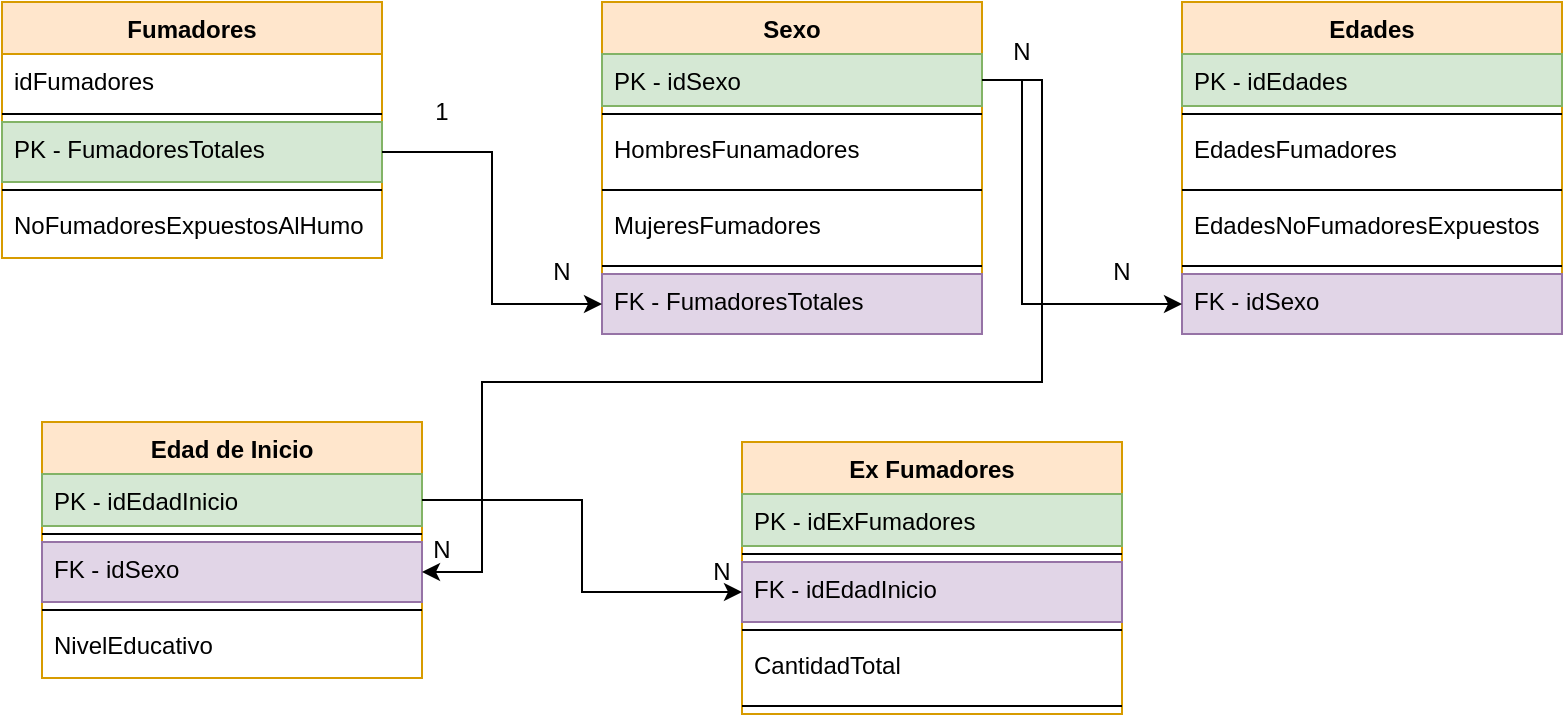 <mxfile version="20.0.1" type="device"><diagram id="Fi-5zKE2-E0vQdUb57EP" name="Page-1"><mxGraphModel dx="782" dy="436" grid="1" gridSize="10" guides="1" tooltips="1" connect="1" arrows="1" fold="1" page="1" pageScale="1" pageWidth="827" pageHeight="1169" math="0" shadow="0"><root><mxCell id="0"/><mxCell id="1" parent="0"/><mxCell id="295FskVoF8Gb4kXPXFSP-5" value="Fumadores" style="swimlane;fontStyle=1;align=center;verticalAlign=top;childLayout=stackLayout;horizontal=1;startSize=26;horizontalStack=0;resizeParent=1;resizeParentMax=0;resizeLast=0;collapsible=1;marginBottom=0;fillColor=#ffe6cc;strokeColor=#d79b00;" parent="1" vertex="1"><mxGeometry x="10" y="60" width="190" height="128" as="geometry"><mxRectangle x="10" y="60" width="100" height="26" as="alternateBounds"/></mxGeometry></mxCell><mxCell id="295FskVoF8Gb4kXPXFSP-6" value="idFumadores" style="text;align=left;verticalAlign=top;spacingLeft=4;spacingRight=4;overflow=hidden;rotatable=0;points=[[0,0.5],[1,0.5]];portConstraint=eastwest;" parent="295FskVoF8Gb4kXPXFSP-5" vertex="1"><mxGeometry y="26" width="190" height="26" as="geometry"/></mxCell><mxCell id="295FskVoF8Gb4kXPXFSP-7" value="" style="line;strokeWidth=1;fillColor=none;align=left;verticalAlign=middle;spacingTop=-1;spacingLeft=3;spacingRight=3;rotatable=0;labelPosition=right;points=[];portConstraint=eastwest;" parent="295FskVoF8Gb4kXPXFSP-5" vertex="1"><mxGeometry y="52" width="190" height="8" as="geometry"/></mxCell><mxCell id="295FskVoF8Gb4kXPXFSP-8" value="PK - FumadoresTotales" style="text;strokeColor=#82b366;fillColor=#d5e8d4;align=left;verticalAlign=top;spacingLeft=4;spacingRight=4;overflow=hidden;rotatable=0;points=[[0,0.5],[1,0.5]];portConstraint=eastwest;" parent="295FskVoF8Gb4kXPXFSP-5" vertex="1"><mxGeometry y="60" width="190" height="30" as="geometry"/></mxCell><mxCell id="295FskVoF8Gb4kXPXFSP-16" value="" style="line;strokeWidth=1;fillColor=none;align=left;verticalAlign=middle;spacingTop=-1;spacingLeft=3;spacingRight=3;rotatable=0;labelPosition=right;points=[];portConstraint=eastwest;" parent="295FskVoF8Gb4kXPXFSP-5" vertex="1"><mxGeometry y="90" width="190" height="8" as="geometry"/></mxCell><mxCell id="295FskVoF8Gb4kXPXFSP-15" value="NoFumadoresExpuestosAlHumo" style="text;strokeColor=none;fillColor=none;align=left;verticalAlign=top;spacingLeft=4;spacingRight=4;overflow=hidden;rotatable=0;points=[[0,0.5],[1,0.5]];portConstraint=eastwest;" parent="295FskVoF8Gb4kXPXFSP-5" vertex="1"><mxGeometry y="98" width="190" height="30" as="geometry"/></mxCell><mxCell id="295FskVoF8Gb4kXPXFSP-17" value="Sexo" style="swimlane;fontStyle=1;align=center;verticalAlign=top;childLayout=stackLayout;horizontal=1;startSize=26;horizontalStack=0;resizeParent=1;resizeParentMax=0;resizeLast=0;collapsible=1;marginBottom=0;fillColor=#ffe6cc;strokeColor=#d79b00;" parent="1" vertex="1"><mxGeometry x="310" y="60" width="190" height="166" as="geometry"><mxRectangle x="10" y="60" width="100" height="26" as="alternateBounds"/></mxGeometry></mxCell><mxCell id="295FskVoF8Gb4kXPXFSP-18" value="PK - idSexo" style="text;strokeColor=#82b366;fillColor=#d5e8d4;align=left;verticalAlign=top;spacingLeft=4;spacingRight=4;overflow=hidden;rotatable=0;points=[[0,0.5],[1,0.5]];portConstraint=eastwest;" parent="295FskVoF8Gb4kXPXFSP-17" vertex="1"><mxGeometry y="26" width="190" height="26" as="geometry"/></mxCell><mxCell id="295FskVoF8Gb4kXPXFSP-19" value="" style="line;strokeWidth=1;fillColor=none;align=left;verticalAlign=middle;spacingTop=-1;spacingLeft=3;spacingRight=3;rotatable=0;labelPosition=right;points=[];portConstraint=eastwest;" parent="295FskVoF8Gb4kXPXFSP-17" vertex="1"><mxGeometry y="52" width="190" height="8" as="geometry"/></mxCell><mxCell id="295FskVoF8Gb4kXPXFSP-20" value="HombresFunamadores" style="text;strokeColor=none;fillColor=none;align=left;verticalAlign=top;spacingLeft=4;spacingRight=4;overflow=hidden;rotatable=0;points=[[0,0.5],[1,0.5]];portConstraint=eastwest;" parent="295FskVoF8Gb4kXPXFSP-17" vertex="1"><mxGeometry y="60" width="190" height="30" as="geometry"/></mxCell><mxCell id="295FskVoF8Gb4kXPXFSP-21" value="" style="line;strokeWidth=1;fillColor=none;align=left;verticalAlign=middle;spacingTop=-1;spacingLeft=3;spacingRight=3;rotatable=0;labelPosition=right;points=[];portConstraint=eastwest;" parent="295FskVoF8Gb4kXPXFSP-17" vertex="1"><mxGeometry y="90" width="190" height="8" as="geometry"/></mxCell><mxCell id="295FskVoF8Gb4kXPXFSP-22" value="MujeresFumadores" style="text;strokeColor=none;fillColor=none;align=left;verticalAlign=top;spacingLeft=4;spacingRight=4;overflow=hidden;rotatable=0;points=[[0,0.5],[1,0.5]];portConstraint=eastwest;" parent="295FskVoF8Gb4kXPXFSP-17" vertex="1"><mxGeometry y="98" width="190" height="30" as="geometry"/></mxCell><mxCell id="295FskVoF8Gb4kXPXFSP-48" value="" style="line;strokeWidth=1;fillColor=none;align=left;verticalAlign=middle;spacingTop=-1;spacingLeft=3;spacingRight=3;rotatable=0;labelPosition=right;points=[];portConstraint=eastwest;" parent="295FskVoF8Gb4kXPXFSP-17" vertex="1"><mxGeometry y="128" width="190" height="8" as="geometry"/></mxCell><mxCell id="295FskVoF8Gb4kXPXFSP-47" value="FK - FumadoresTotales" style="text;strokeColor=#9673a6;fillColor=#e1d5e7;align=left;verticalAlign=top;spacingLeft=4;spacingRight=4;overflow=hidden;rotatable=0;points=[[0,0.5],[1,0.5]];portConstraint=eastwest;" parent="295FskVoF8Gb4kXPXFSP-17" vertex="1"><mxGeometry y="136" width="190" height="30" as="geometry"/></mxCell><mxCell id="295FskVoF8Gb4kXPXFSP-35" value="Edades" style="swimlane;fontStyle=1;align=center;verticalAlign=top;childLayout=stackLayout;horizontal=1;startSize=26;horizontalStack=0;resizeParent=1;resizeParentMax=0;resizeLast=0;collapsible=1;marginBottom=0;fillColor=#ffe6cc;strokeColor=#d79b00;" parent="1" vertex="1"><mxGeometry x="600" y="60" width="190" height="166" as="geometry"><mxRectangle x="10" y="60" width="100" height="26" as="alternateBounds"/></mxGeometry></mxCell><mxCell id="295FskVoF8Gb4kXPXFSP-36" value="PK - idEdades" style="text;strokeColor=#82b366;fillColor=#d5e8d4;align=left;verticalAlign=top;spacingLeft=4;spacingRight=4;overflow=hidden;rotatable=0;points=[[0,0.5],[1,0.5]];portConstraint=eastwest;" parent="295FskVoF8Gb4kXPXFSP-35" vertex="1"><mxGeometry y="26" width="190" height="26" as="geometry"/></mxCell><mxCell id="295FskVoF8Gb4kXPXFSP-37" value="" style="line;strokeWidth=1;fillColor=none;align=left;verticalAlign=middle;spacingTop=-1;spacingLeft=3;spacingRight=3;rotatable=0;labelPosition=right;points=[];portConstraint=eastwest;" parent="295FskVoF8Gb4kXPXFSP-35" vertex="1"><mxGeometry y="52" width="190" height="8" as="geometry"/></mxCell><mxCell id="295FskVoF8Gb4kXPXFSP-38" value="EdadesFumadores" style="text;strokeColor=none;fillColor=none;align=left;verticalAlign=top;spacingLeft=4;spacingRight=4;overflow=hidden;rotatable=0;points=[[0,0.5],[1,0.5]];portConstraint=eastwest;" parent="295FskVoF8Gb4kXPXFSP-35" vertex="1"><mxGeometry y="60" width="190" height="30" as="geometry"/></mxCell><mxCell id="295FskVoF8Gb4kXPXFSP-39" value="" style="line;strokeWidth=1;fillColor=none;align=left;verticalAlign=middle;spacingTop=-1;spacingLeft=3;spacingRight=3;rotatable=0;labelPosition=right;points=[];portConstraint=eastwest;" parent="295FskVoF8Gb4kXPXFSP-35" vertex="1"><mxGeometry y="90" width="190" height="8" as="geometry"/></mxCell><mxCell id="295FskVoF8Gb4kXPXFSP-60" value="EdadesNoFumadoresExpuestos" style="text;strokeColor=none;fillColor=none;align=left;verticalAlign=top;spacingLeft=4;spacingRight=4;overflow=hidden;rotatable=0;points=[[0,0.5],[1,0.5]];portConstraint=eastwest;" parent="295FskVoF8Gb4kXPXFSP-35" vertex="1"><mxGeometry y="98" width="190" height="30" as="geometry"/></mxCell><mxCell id="295FskVoF8Gb4kXPXFSP-61" value="" style="line;strokeWidth=1;fillColor=none;align=left;verticalAlign=middle;spacingTop=-1;spacingLeft=3;spacingRight=3;rotatable=0;labelPosition=right;points=[];portConstraint=eastwest;" parent="295FskVoF8Gb4kXPXFSP-35" vertex="1"><mxGeometry y="128" width="190" height="8" as="geometry"/></mxCell><mxCell id="295FskVoF8Gb4kXPXFSP-40" value="FK - idSexo" style="text;strokeColor=#9673a6;fillColor=#e1d5e7;align=left;verticalAlign=top;spacingLeft=4;spacingRight=4;overflow=hidden;rotatable=0;points=[[0,0.5],[1,0.5]];portConstraint=eastwest;" parent="295FskVoF8Gb4kXPXFSP-35" vertex="1"><mxGeometry y="136" width="190" height="30" as="geometry"/></mxCell><mxCell id="295FskVoF8Gb4kXPXFSP-41" value="Edad de Inicio" style="swimlane;fontStyle=1;align=center;verticalAlign=top;childLayout=stackLayout;horizontal=1;startSize=26;horizontalStack=0;resizeParent=1;resizeParentMax=0;resizeLast=0;collapsible=1;marginBottom=0;fillColor=#ffe6cc;strokeColor=#d79b00;" parent="1" vertex="1"><mxGeometry x="30" y="270" width="190" height="128" as="geometry"><mxRectangle x="10" y="60" width="100" height="26" as="alternateBounds"/></mxGeometry></mxCell><mxCell id="295FskVoF8Gb4kXPXFSP-42" value="PK - idEdadInicio" style="text;strokeColor=#82b366;fillColor=#d5e8d4;align=left;verticalAlign=top;spacingLeft=4;spacingRight=4;overflow=hidden;rotatable=0;points=[[0,0.5],[1,0.5]];portConstraint=eastwest;" parent="295FskVoF8Gb4kXPXFSP-41" vertex="1"><mxGeometry y="26" width="190" height="26" as="geometry"/></mxCell><mxCell id="295FskVoF8Gb4kXPXFSP-43" value="" style="line;strokeWidth=1;fillColor=none;align=left;verticalAlign=middle;spacingTop=-1;spacingLeft=3;spacingRight=3;rotatable=0;labelPosition=right;points=[];portConstraint=eastwest;" parent="295FskVoF8Gb4kXPXFSP-41" vertex="1"><mxGeometry y="52" width="190" height="8" as="geometry"/></mxCell><mxCell id="295FskVoF8Gb4kXPXFSP-44" value="FK - idSexo" style="text;strokeColor=#9673a6;fillColor=#e1d5e7;align=left;verticalAlign=top;spacingLeft=4;spacingRight=4;overflow=hidden;rotatable=0;points=[[0,0.5],[1,0.5]];portConstraint=eastwest;" parent="295FskVoF8Gb4kXPXFSP-41" vertex="1"><mxGeometry y="60" width="190" height="30" as="geometry"/></mxCell><mxCell id="295FskVoF8Gb4kXPXFSP-45" value="" style="line;strokeWidth=1;fillColor=none;align=left;verticalAlign=middle;spacingTop=-1;spacingLeft=3;spacingRight=3;rotatable=0;labelPosition=right;points=[];portConstraint=eastwest;" parent="295FskVoF8Gb4kXPXFSP-41" vertex="1"><mxGeometry y="90" width="190" height="8" as="geometry"/></mxCell><mxCell id="295FskVoF8Gb4kXPXFSP-46" value="NivelEducativo" style="text;strokeColor=none;fillColor=none;align=left;verticalAlign=top;spacingLeft=4;spacingRight=4;overflow=hidden;rotatable=0;points=[[0,0.5],[1,0.5]];portConstraint=eastwest;" parent="295FskVoF8Gb4kXPXFSP-41" vertex="1"><mxGeometry y="98" width="190" height="30" as="geometry"/></mxCell><mxCell id="295FskVoF8Gb4kXPXFSP-51" style="edgeStyle=orthogonalEdgeStyle;rounded=0;orthogonalLoop=1;jettySize=auto;html=1;entryX=0;entryY=0.5;entryDx=0;entryDy=0;" parent="1" source="295FskVoF8Gb4kXPXFSP-8" target="295FskVoF8Gb4kXPXFSP-47" edge="1"><mxGeometry relative="1" as="geometry"/></mxCell><mxCell id="295FskVoF8Gb4kXPXFSP-52" style="edgeStyle=orthogonalEdgeStyle;rounded=0;orthogonalLoop=1;jettySize=auto;html=1;" parent="1" source="295FskVoF8Gb4kXPXFSP-18" target="295FskVoF8Gb4kXPXFSP-44" edge="1"><mxGeometry relative="1" as="geometry"><Array as="points"><mxPoint x="530" y="99"/><mxPoint x="530" y="250"/><mxPoint x="250" y="250"/><mxPoint x="250" y="345"/></Array></mxGeometry></mxCell><mxCell id="295FskVoF8Gb4kXPXFSP-53" value="Ex Fumadores" style="swimlane;fontStyle=1;align=center;verticalAlign=top;childLayout=stackLayout;horizontal=1;startSize=26;horizontalStack=0;resizeParent=1;resizeParentMax=0;resizeLast=0;collapsible=1;marginBottom=0;fillColor=#ffe6cc;strokeColor=#d79b00;" parent="1" vertex="1"><mxGeometry x="380" y="280" width="190" height="136" as="geometry"><mxRectangle x="10" y="60" width="100" height="26" as="alternateBounds"/></mxGeometry></mxCell><mxCell id="295FskVoF8Gb4kXPXFSP-54" value="PK - idExFumadores" style="text;strokeColor=#82b366;fillColor=#d5e8d4;align=left;verticalAlign=top;spacingLeft=4;spacingRight=4;overflow=hidden;rotatable=0;points=[[0,0.5],[1,0.5]];portConstraint=eastwest;" parent="295FskVoF8Gb4kXPXFSP-53" vertex="1"><mxGeometry y="26" width="190" height="26" as="geometry"/></mxCell><mxCell id="295FskVoF8Gb4kXPXFSP-55" value="" style="line;strokeWidth=1;fillColor=none;align=left;verticalAlign=middle;spacingTop=-1;spacingLeft=3;spacingRight=3;rotatable=0;labelPosition=right;points=[];portConstraint=eastwest;" parent="295FskVoF8Gb4kXPXFSP-53" vertex="1"><mxGeometry y="52" width="190" height="8" as="geometry"/></mxCell><mxCell id="295FskVoF8Gb4kXPXFSP-56" value="FK - idEdadInicio" style="text;strokeColor=#9673a6;fillColor=#e1d5e7;align=left;verticalAlign=top;spacingLeft=4;spacingRight=4;overflow=hidden;rotatable=0;points=[[0,0.5],[1,0.5]];portConstraint=eastwest;" parent="295FskVoF8Gb4kXPXFSP-53" vertex="1"><mxGeometry y="60" width="190" height="30" as="geometry"/></mxCell><mxCell id="295FskVoF8Gb4kXPXFSP-64" value="" style="line;strokeWidth=1;fillColor=none;align=left;verticalAlign=middle;spacingTop=-1;spacingLeft=3;spacingRight=3;rotatable=0;labelPosition=right;points=[];portConstraint=eastwest;" parent="295FskVoF8Gb4kXPXFSP-53" vertex="1"><mxGeometry y="90" width="190" height="8" as="geometry"/></mxCell><mxCell id="295FskVoF8Gb4kXPXFSP-63" value="CantidadTotal" style="text;align=left;verticalAlign=top;spacingLeft=4;spacingRight=4;overflow=hidden;rotatable=0;points=[[0,0.5],[1,0.5]];portConstraint=eastwest;" parent="295FskVoF8Gb4kXPXFSP-53" vertex="1"><mxGeometry y="98" width="190" height="30" as="geometry"/></mxCell><mxCell id="295FskVoF8Gb4kXPXFSP-57" value="" style="line;strokeWidth=1;fillColor=none;align=left;verticalAlign=middle;spacingTop=-1;spacingLeft=3;spacingRight=3;rotatable=0;labelPosition=right;points=[];portConstraint=eastwest;" parent="295FskVoF8Gb4kXPXFSP-53" vertex="1"><mxGeometry y="128" width="190" height="8" as="geometry"/></mxCell><mxCell id="295FskVoF8Gb4kXPXFSP-59" style="edgeStyle=orthogonalEdgeStyle;rounded=0;orthogonalLoop=1;jettySize=auto;html=1;" parent="1" source="295FskVoF8Gb4kXPXFSP-42" target="295FskVoF8Gb4kXPXFSP-56" edge="1"><mxGeometry relative="1" as="geometry"/></mxCell><mxCell id="295FskVoF8Gb4kXPXFSP-62" style="edgeStyle=orthogonalEdgeStyle;rounded=0;orthogonalLoop=1;jettySize=auto;html=1;startArrow=none;" parent="1" source="_mArjMLi3K2v0MqaVX7V-3" target="295FskVoF8Gb4kXPXFSP-40" edge="1"><mxGeometry relative="1" as="geometry"/></mxCell><mxCell id="_mArjMLi3K2v0MqaVX7V-1" value="1" style="text;html=1;strokeColor=none;fillColor=none;align=center;verticalAlign=middle;whiteSpace=wrap;rounded=0;" vertex="1" parent="1"><mxGeometry x="200" y="100" width="60" height="30" as="geometry"/></mxCell><mxCell id="_mArjMLi3K2v0MqaVX7V-2" value="N" style="text;html=1;strokeColor=none;fillColor=none;align=center;verticalAlign=middle;whiteSpace=wrap;rounded=0;" vertex="1" parent="1"><mxGeometry x="260" y="180" width="60" height="30" as="geometry"/></mxCell><mxCell id="_mArjMLi3K2v0MqaVX7V-3" value="N" style="text;html=1;strokeColor=none;fillColor=none;align=center;verticalAlign=middle;whiteSpace=wrap;rounded=0;" vertex="1" parent="1"><mxGeometry x="490" y="70" width="60" height="30" as="geometry"/></mxCell><mxCell id="_mArjMLi3K2v0MqaVX7V-4" value="" style="edgeStyle=orthogonalEdgeStyle;rounded=0;orthogonalLoop=1;jettySize=auto;html=1;endArrow=none;" edge="1" parent="1" source="295FskVoF8Gb4kXPXFSP-18" target="_mArjMLi3K2v0MqaVX7V-3"><mxGeometry relative="1" as="geometry"><mxPoint x="500" y="99" as="sourcePoint"/><mxPoint x="600" y="211" as="targetPoint"/></mxGeometry></mxCell><mxCell id="_mArjMLi3K2v0MqaVX7V-5" value="N" style="text;html=1;strokeColor=none;fillColor=none;align=center;verticalAlign=middle;whiteSpace=wrap;rounded=0;" vertex="1" parent="1"><mxGeometry x="540" y="180" width="60" height="30" as="geometry"/></mxCell><mxCell id="_mArjMLi3K2v0MqaVX7V-7" value="N" style="text;html=1;strokeColor=none;fillColor=none;align=center;verticalAlign=middle;whiteSpace=wrap;rounded=0;" vertex="1" parent="1"><mxGeometry x="200" y="319" width="60" height="30" as="geometry"/></mxCell><mxCell id="_mArjMLi3K2v0MqaVX7V-8" value="N" style="text;html=1;strokeColor=none;fillColor=none;align=center;verticalAlign=middle;whiteSpace=wrap;rounded=0;" vertex="1" parent="1"><mxGeometry x="340" y="330" width="60" height="30" as="geometry"/></mxCell></root></mxGraphModel></diagram></mxfile>